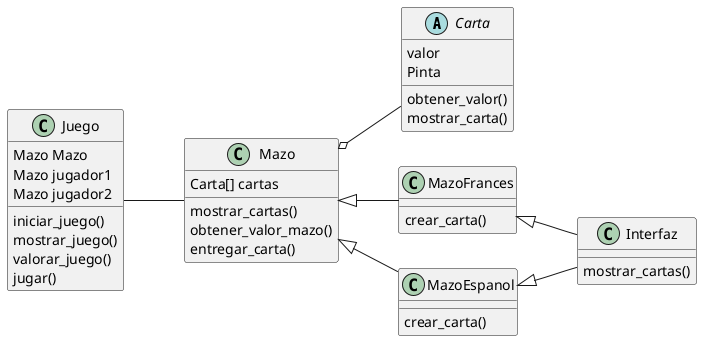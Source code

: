 @startuml clases
left to right direction
abstract Carta 
Mazo<|-- MazoFrances
MazoFrances<|-- Interfaz
Mazo<|-- MazoEspanol
MazoEspanol<|-- Interfaz
Mazo o-- Carta
Juego -- Mazo

Juego : iniciar_juego()
Juego : mostrar_juego()
Juego : valorar_juego()
Juego : jugar()
Juego : Mazo Mazo
Juego : Mazo jugador1
Juego : Mazo jugador2


Carta : valor 
Carta : Pinta 
Carta : obtener_valor()
Carta : mostrar_carta()
Mazo : Carta[] cartas
Mazo : mostrar_cartas()
Mazo : obtener_valor_mazo()
Mazo : entregar_carta()
MazoFrances : crear_carta()
MazoEspanol : crear_carta()
Interfaz : mostrar_cartas()
@enduml